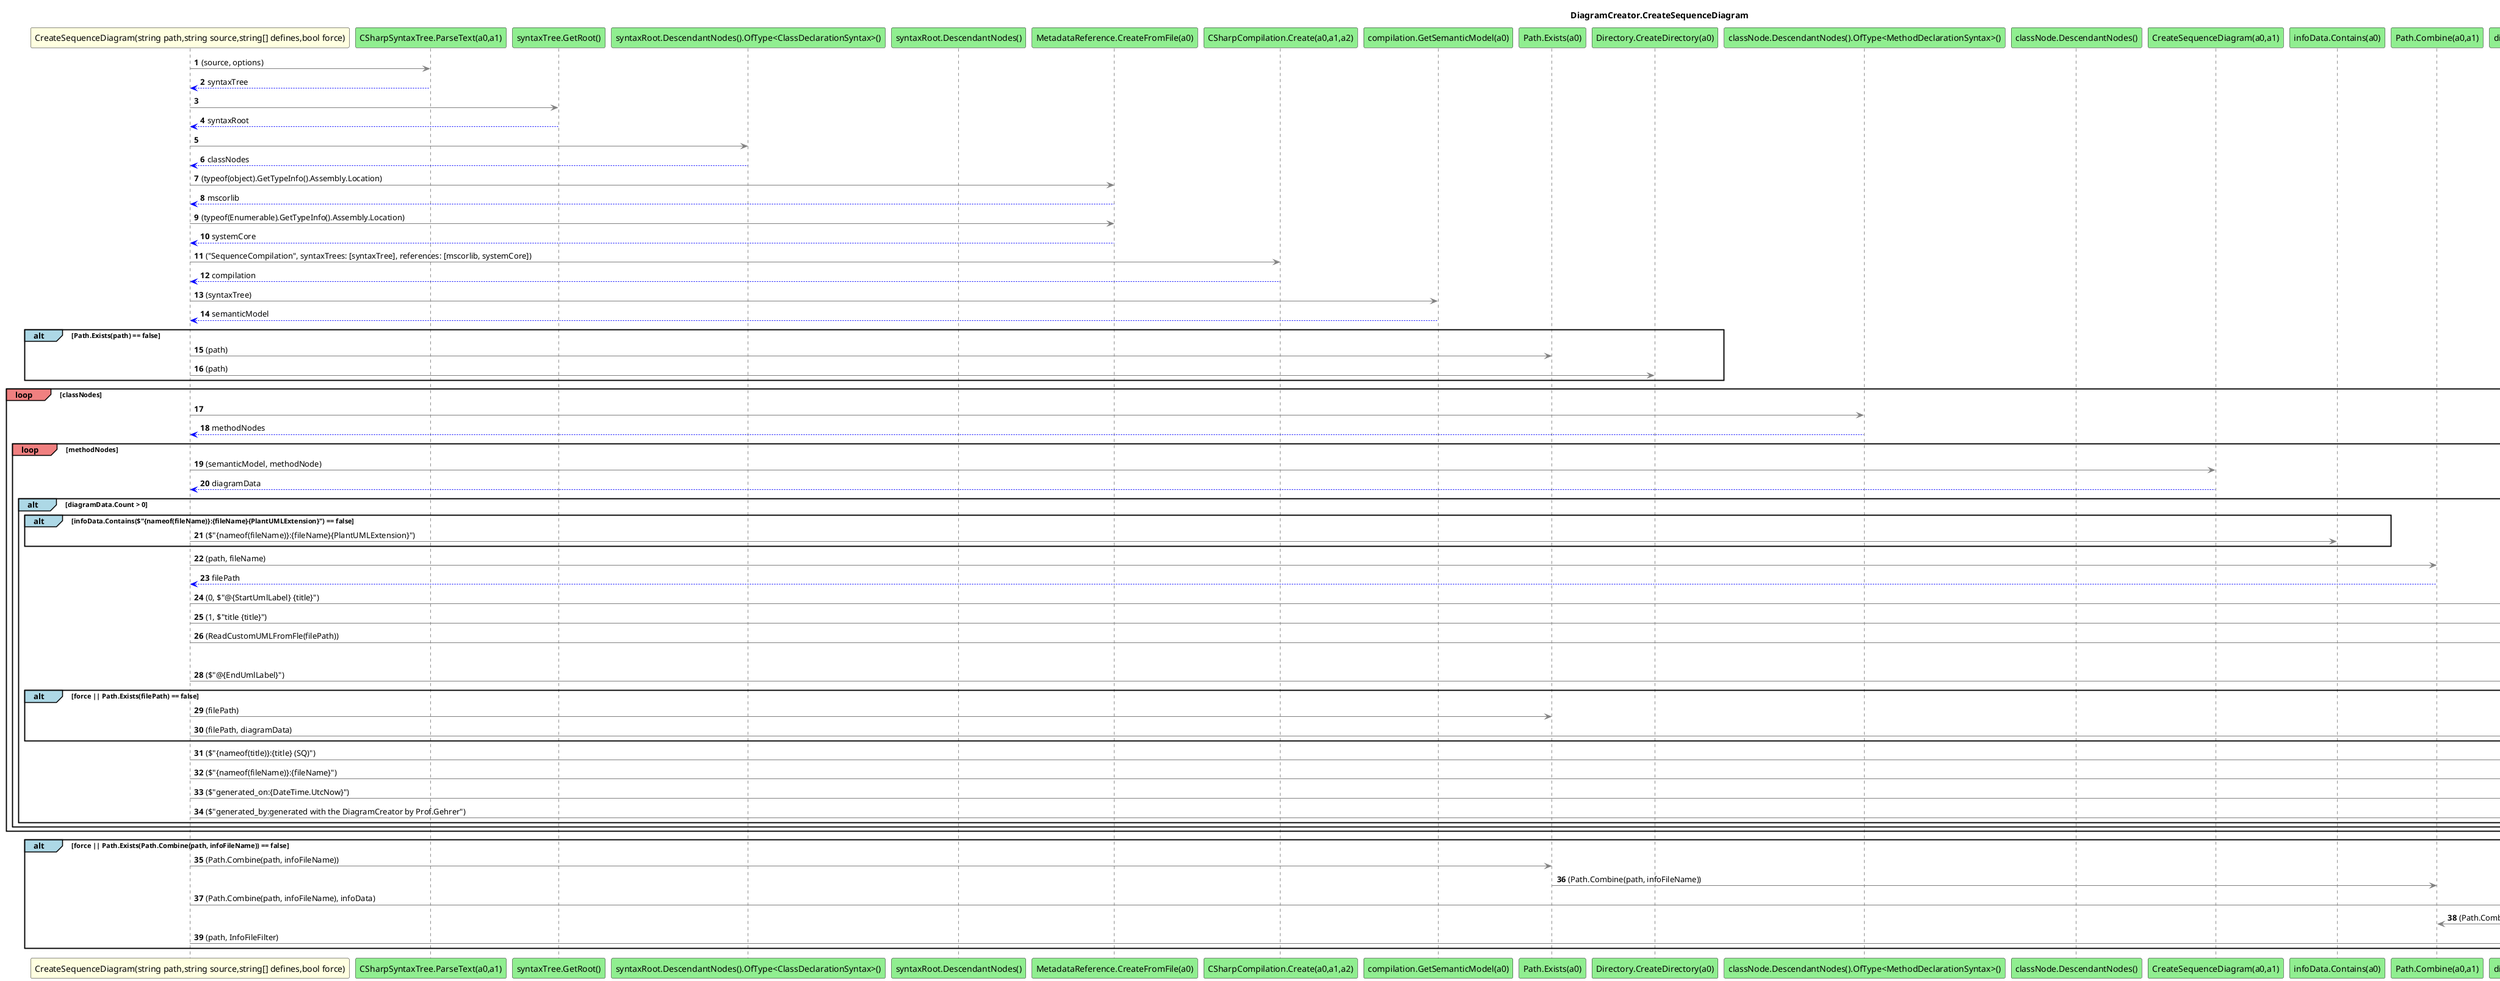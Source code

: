 @startuml DiagramCreator.CreateSequenceDiagram
title DiagramCreator.CreateSequenceDiagram
participant "CreateSequenceDiagram(string path,string source,string[] defines,bool force)" as CreateSequenceDiagram_p0_p1_p2_p3 #LightYellow
participant "CSharpSyntaxTree.ParseText(a0,a1)" as CSharpSyntaxTree_ParseText_a0_a1 #LightGreen
participant "syntaxTree.GetRoot()" as syntaxTree_GetRoot #LightGreen
participant "syntaxRoot.DescendantNodes().OfType<ClassDeclarationSyntax>()" as syntaxRoot_DescendantNodes_OfType_ClassDeclarationSyntax_ #LightGreen
participant "syntaxRoot.DescendantNodes()" as syntaxRoot_DescendantNodes #LightGreen
participant "MetadataReference.CreateFromFile(a0)" as MetadataReference_CreateFromFile_a0 #LightGreen
participant "CSharpCompilation.Create(a0,a1,a2)" as CSharpCompilation_Create_a0_a1_a2 #LightGreen
participant "compilation.GetSemanticModel(a0)" as compilation_GetSemanticModel_a0 #LightGreen
participant "Path.Exists(a0)" as Path_Exists_a0 #LightGreen
participant "Directory.CreateDirectory(a0)" as Directory_CreateDirectory_a0 #LightGreen
participant "classNode.DescendantNodes().OfType<MethodDeclarationSyntax>()" as classNode_DescendantNodes_OfType_MethodDeclarationSyntax_ #LightGreen
participant "classNode.DescendantNodes()" as classNode_DescendantNodes #LightGreen
participant "CreateSequenceDiagram(a0,a1)" as CreateSequenceDiagram_a0_a1 #LightGreen
participant "infoData.Contains(a0)" as infoData_Contains_a0 #LightGreen
participant "Path.Combine(a0,a1)" as Path_Combine_a0_a1 #LightGreen
participant "diagramData.Insert(a0,a1)" as diagramData_Insert_a0_a1 #LightGreen
participant "diagramData.AddRange(a0)" as diagramData_AddRange_a0 #LightGreen
participant "ReadCustomUMLFromFle(a0)" as ReadCustomUMLFromFle_a0 #LightGreen
participant "diagramData.Add(a0)" as diagramData_Add_a0 #LightGreen
participant "File.WriteAllLines(a0,a1)" as File_WriteAllLines_a0_a1 #LightGreen
participant "infoData.Add(a0)" as infoData_Add_a0 #LightGreen
participant "UpdateDiagramPath(a0,a1)" as UpdateDiagramPath_a0_a1 #LightGreen
autonumber
CreateSequenceDiagram_p0_p1_p2_p3 -[#grey]> CSharpSyntaxTree_ParseText_a0_a1 : (source, options)
CSharpSyntaxTree_ParseText_a0_a1 -[#blue]-> CreateSequenceDiagram_p0_p1_p2_p3 : syntaxTree
CreateSequenceDiagram_p0_p1_p2_p3 -[#grey]> syntaxTree_GetRoot
syntaxTree_GetRoot -[#blue]-> CreateSequenceDiagram_p0_p1_p2_p3 : syntaxRoot
CreateSequenceDiagram_p0_p1_p2_p3 -[#grey]> syntaxRoot_DescendantNodes_OfType_ClassDeclarationSyntax_
syntaxRoot_DescendantNodes_OfType_ClassDeclarationSyntax_ -[#blue]-> CreateSequenceDiagram_p0_p1_p2_p3 : classNodes
CreateSequenceDiagram_p0_p1_p2_p3 -[#grey]> MetadataReference_CreateFromFile_a0 : (typeof(object).GetTypeInfo().Assembly.Location)
MetadataReference_CreateFromFile_a0 -[#blue]-> CreateSequenceDiagram_p0_p1_p2_p3 : mscorlib
CreateSequenceDiagram_p0_p1_p2_p3 -[#grey]> MetadataReference_CreateFromFile_a0 : (typeof(Enumerable).GetTypeInfo().Assembly.Location)
MetadataReference_CreateFromFile_a0 -[#blue]-> CreateSequenceDiagram_p0_p1_p2_p3 : systemCore
CreateSequenceDiagram_p0_p1_p2_p3 -[#grey]> CSharpCompilation_Create_a0_a1_a2 : ("SequenceCompilation", syntaxTrees: [syntaxTree], references: [mscorlib, systemCore])
CSharpCompilation_Create_a0_a1_a2 -[#blue]-> CreateSequenceDiagram_p0_p1_p2_p3 : compilation
CreateSequenceDiagram_p0_p1_p2_p3 -[#grey]> compilation_GetSemanticModel_a0 : (syntaxTree)
compilation_GetSemanticModel_a0 -[#blue]-> CreateSequenceDiagram_p0_p1_p2_p3 : semanticModel
alt#LightBlue Path.Exists(path) == false
 CreateSequenceDiagram_p0_p1_p2_p3 -[#grey]> Path_Exists_a0 : (path)
 CreateSequenceDiagram_p0_p1_p2_p3 -[#grey]> Directory_CreateDirectory_a0 : (path)
end
loop#LightCoral classNodes
 CreateSequenceDiagram_p0_p1_p2_p3 -[#grey]> classNode_DescendantNodes_OfType_MethodDeclarationSyntax_
 classNode_DescendantNodes_OfType_MethodDeclarationSyntax_ -[#blue]-> CreateSequenceDiagram_p0_p1_p2_p3 : methodNodes
 loop#LightCoral methodNodes
 CreateSequenceDiagram_p0_p1_p2_p3 -[#grey]> CreateSequenceDiagram_a0_a1 : (semanticModel, methodNode)
 CreateSequenceDiagram_a0_a1 -[#blue]-> CreateSequenceDiagram_p0_p1_p2_p3 : diagramData
 alt#LightBlue diagramData.Count > 0
 alt#LightBlue infoData.Contains($"{nameof(fileName)}:{fileName}{PlantUMLExtension}") == false
 CreateSequenceDiagram_p0_p1_p2_p3 -[#grey]> infoData_Contains_a0 : ($"{nameof(fileName)}:{fileName}{PlantUMLExtension}")
 end
 CreateSequenceDiagram_p0_p1_p2_p3 -[#grey]> Path_Combine_a0_a1 : (path, fileName)
 Path_Combine_a0_a1 -[#blue]-> CreateSequenceDiagram_p0_p1_p2_p3 : filePath
 CreateSequenceDiagram_p0_p1_p2_p3 -[#grey]> diagramData_Insert_a0_a1 : (0, $"@{StartUmlLabel} {title}")
 CreateSequenceDiagram_p0_p1_p2_p3 -[#grey]> diagramData_Insert_a0_a1 : (1, $"title {title}")
 CreateSequenceDiagram_p0_p1_p2_p3 -[#grey]> diagramData_AddRange_a0 : (ReadCustomUMLFromFle(filePath))
 diagramData_AddRange_a0 -[#grey]> ReadCustomUMLFromFle_a0 : (ReadCustomUMLFromFle(filePath))
 CreateSequenceDiagram_p0_p1_p2_p3 -[#grey]> diagramData_Add_a0 : ($"@{EndUmlLabel}")
 alt#LightBlue force || Path.Exists(filePath) == false
 CreateSequenceDiagram_p0_p1_p2_p3 -[#grey]> Path_Exists_a0 : (filePath)
 CreateSequenceDiagram_p0_p1_p2_p3 -[#grey]> File_WriteAllLines_a0_a1 : (filePath, diagramData)
 end
 CreateSequenceDiagram_p0_p1_p2_p3 -[#grey]> infoData_Add_a0 : ($"{nameof(title)}:{title} (SQ)")
 CreateSequenceDiagram_p0_p1_p2_p3 -[#grey]> infoData_Add_a0 : ($"{nameof(fileName)}:{fileName}")
 CreateSequenceDiagram_p0_p1_p2_p3 -[#grey]> infoData_Add_a0 : ($"generated_on:{DateTime.UtcNow}")
 CreateSequenceDiagram_p0_p1_p2_p3 -[#grey]> infoData_Add_a0 : ($"generated_by:generated with the DiagramCreator by Prof.Gehrer")
 end
 end
end
alt#LightBlue force || Path.Exists(Path.Combine(path, infoFileName)) == false
 CreateSequenceDiagram_p0_p1_p2_p3 -[#grey]> Path_Exists_a0 : (Path.Combine(path, infoFileName))
 Path_Exists_a0 -[#grey]> Path_Combine_a0_a1 : (Path.Combine(path, infoFileName))
 CreateSequenceDiagram_p0_p1_p2_p3 -[#grey]> File_WriteAllLines_a0_a1 : (Path.Combine(path, infoFileName), infoData)
 File_WriteAllLines_a0_a1 -[#grey]> Path_Combine_a0_a1 : (Path.Combine(path, infoFileName), infoData)
 CreateSequenceDiagram_p0_p1_p2_p3 -[#grey]> UpdateDiagramPath_a0_a1 : (path, InfoFileFilter)
end
@enduml
